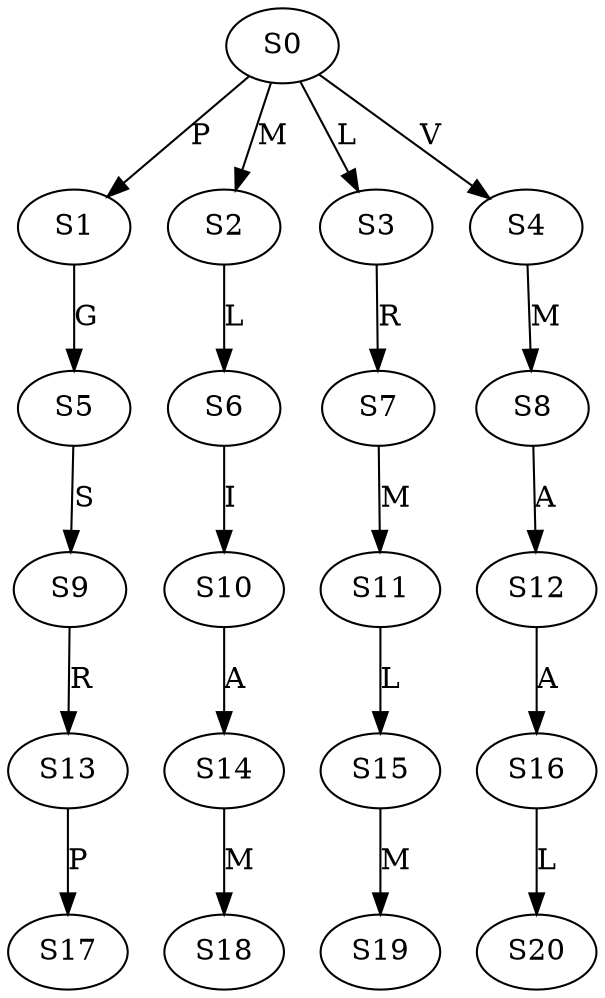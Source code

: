 strict digraph  {
	S0 -> S1 [ label = P ];
	S0 -> S2 [ label = M ];
	S0 -> S3 [ label = L ];
	S0 -> S4 [ label = V ];
	S1 -> S5 [ label = G ];
	S2 -> S6 [ label = L ];
	S3 -> S7 [ label = R ];
	S4 -> S8 [ label = M ];
	S5 -> S9 [ label = S ];
	S6 -> S10 [ label = I ];
	S7 -> S11 [ label = M ];
	S8 -> S12 [ label = A ];
	S9 -> S13 [ label = R ];
	S10 -> S14 [ label = A ];
	S11 -> S15 [ label = L ];
	S12 -> S16 [ label = A ];
	S13 -> S17 [ label = P ];
	S14 -> S18 [ label = M ];
	S15 -> S19 [ label = M ];
	S16 -> S20 [ label = L ];
}
